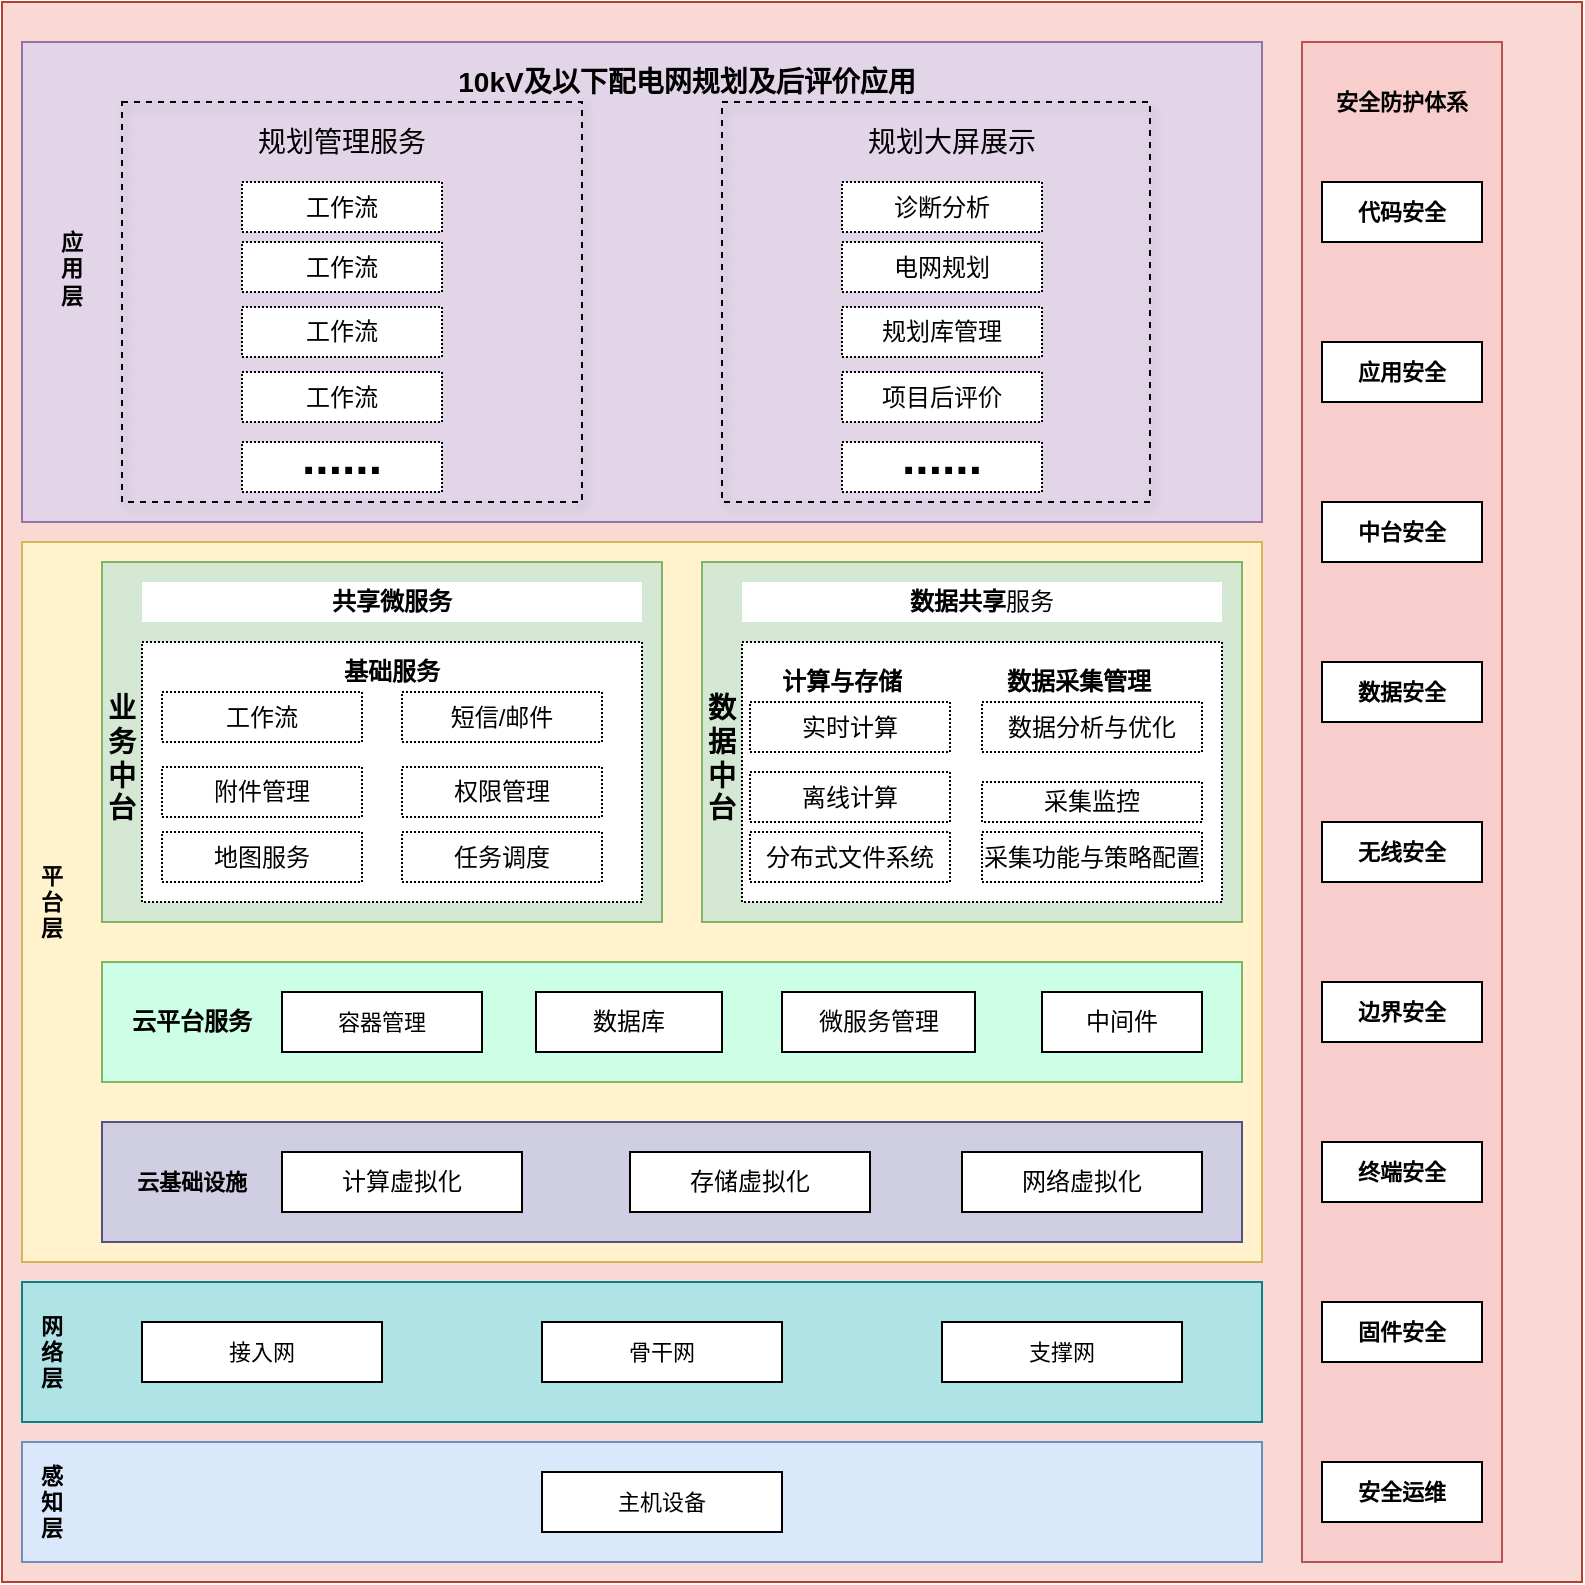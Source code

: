 <mxfile version="15.3.3" type="github">
  <diagram id="Sn4QyEJCFZzKYPF1E8XX" name="Page-1">
    <mxGraphModel dx="1102" dy="533" grid="1" gridSize="10" guides="1" tooltips="1" connect="1" arrows="1" fold="1" page="1" pageScale="1" pageWidth="827" pageHeight="1169" math="0" shadow="0">
      <root>
        <mxCell id="0" />
        <mxCell id="1" parent="0" />
        <mxCell id="DOfP-JRQUs06uI1W3-FC-1" value="" style="whiteSpace=wrap;html=1;aspect=fixed;hachureGap=4;pointerEvents=0;fillColor=#fad9d5;strokeColor=#ae4132;" parent="1" vertex="1">
          <mxGeometry x="40" y="40" width="790" height="790" as="geometry" />
        </mxCell>
        <mxCell id="DOfP-JRQUs06uI1W3-FC-3" value="" style="rounded=0;whiteSpace=wrap;html=1;hachureGap=4;pointerEvents=0;fillColor=#e1d5e7;strokeColor=#9673a6;" parent="1" vertex="1">
          <mxGeometry x="50" y="60" width="620" height="240" as="geometry" />
        </mxCell>
        <mxCell id="DOfP-JRQUs06uI1W3-FC-4" value="" style="rounded=0;whiteSpace=wrap;html=1;hachureGap=4;pointerEvents=0;fillColor=#fff2cc;strokeColor=#d6b656;" parent="1" vertex="1">
          <mxGeometry x="50" y="310" width="620" height="360" as="geometry" />
        </mxCell>
        <mxCell id="DOfP-JRQUs06uI1W3-FC-5" value="" style="rounded=0;whiteSpace=wrap;html=1;hachureGap=4;pointerEvents=0;fillColor=#b0e3e6;strokeColor=#0e8088;" parent="1" vertex="1">
          <mxGeometry x="50" y="680" width="620" height="70" as="geometry" />
        </mxCell>
        <mxCell id="DOfP-JRQUs06uI1W3-FC-6" value="" style="rounded=0;whiteSpace=wrap;html=1;hachureGap=4;pointerEvents=0;fillColor=#dae8fc;strokeColor=#6c8ebf;" parent="1" vertex="1">
          <mxGeometry x="50" y="760" width="620" height="60" as="geometry" />
        </mxCell>
        <mxCell id="DOfP-JRQUs06uI1W3-FC-8" value="" style="rounded=0;whiteSpace=wrap;html=1;hachureGap=4;pointerEvents=0;fillColor=#f8cecc;strokeColor=#b85450;" parent="1" vertex="1">
          <mxGeometry x="690" y="60" width="100" height="760" as="geometry" />
        </mxCell>
        <mxCell id="DOfP-JRQUs06uI1W3-FC-9" value="" style="rounded=0;whiteSpace=wrap;html=1;hachureGap=4;pointerEvents=0;fillColor=#d5e8d4;strokeColor=#82b366;" parent="1" vertex="1">
          <mxGeometry x="90" y="320" width="280" height="180" as="geometry" />
        </mxCell>
        <mxCell id="DOfP-JRQUs06uI1W3-FC-10" value="" style="rounded=0;whiteSpace=wrap;html=1;hachureGap=4;pointerEvents=0;fillColor=#d5e8d4;strokeColor=#82b366;" parent="1" vertex="1">
          <mxGeometry x="390" y="320" width="270" height="180" as="geometry" />
        </mxCell>
        <mxCell id="DOfP-JRQUs06uI1W3-FC-11" value="" style="rounded=0;whiteSpace=wrap;html=1;hachureGap=4;pointerEvents=0;fillColor=#CCFFE6;strokeColor=#82b366;" parent="1" vertex="1">
          <mxGeometry x="90" y="520" width="570" height="60" as="geometry" />
        </mxCell>
        <mxCell id="DOfP-JRQUs06uI1W3-FC-12" value="" style="rounded=0;whiteSpace=wrap;html=1;hachureGap=4;pointerEvents=0;fillColor=#d0cee2;strokeColor=#56517e;" parent="1" vertex="1">
          <mxGeometry x="90" y="600" width="570" height="60" as="geometry" />
        </mxCell>
        <mxCell id="DOfP-JRQUs06uI1W3-FC-13" value="安全防护体系" style="text;html=1;strokeColor=none;fillColor=none;align=center;verticalAlign=middle;whiteSpace=wrap;rounded=0;hachureGap=4;pointerEvents=0;fontSize=11;fontStyle=1" parent="1" vertex="1">
          <mxGeometry x="700" y="80" width="80" height="20" as="geometry" />
        </mxCell>
        <mxCell id="DOfP-JRQUs06uI1W3-FC-15" value="&lt;b&gt;代码安全&lt;/b&gt;" style="rounded=0;whiteSpace=wrap;html=1;hachureGap=4;pointerEvents=0;fontSize=11;" parent="1" vertex="1">
          <mxGeometry x="700" y="130" width="80" height="30" as="geometry" />
        </mxCell>
        <mxCell id="DOfP-JRQUs06uI1W3-FC-16" value="&lt;b&gt;应用安全&lt;/b&gt;" style="rounded=0;whiteSpace=wrap;html=1;hachureGap=4;pointerEvents=0;fontSize=11;" parent="1" vertex="1">
          <mxGeometry x="700" y="210" width="80" height="30" as="geometry" />
        </mxCell>
        <mxCell id="DOfP-JRQUs06uI1W3-FC-17" value="&lt;b&gt;中台安全&lt;/b&gt;" style="rounded=0;whiteSpace=wrap;html=1;hachureGap=4;pointerEvents=0;fontSize=11;" parent="1" vertex="1">
          <mxGeometry x="700" y="290" width="80" height="30" as="geometry" />
        </mxCell>
        <mxCell id="DOfP-JRQUs06uI1W3-FC-18" value="&lt;b&gt;数据安全&lt;/b&gt;" style="rounded=0;whiteSpace=wrap;html=1;hachureGap=4;pointerEvents=0;fontSize=11;" parent="1" vertex="1">
          <mxGeometry x="700" y="370" width="80" height="30" as="geometry" />
        </mxCell>
        <mxCell id="DOfP-JRQUs06uI1W3-FC-20" value="&lt;b&gt;无线安全&lt;/b&gt;" style="rounded=0;whiteSpace=wrap;html=1;hachureGap=4;pointerEvents=0;fontSize=11;" parent="1" vertex="1">
          <mxGeometry x="700" y="450" width="80" height="30" as="geometry" />
        </mxCell>
        <mxCell id="DOfP-JRQUs06uI1W3-FC-21" value="&lt;b&gt;边界安全&lt;/b&gt;" style="rounded=0;whiteSpace=wrap;html=1;hachureGap=4;pointerEvents=0;fontSize=11;" parent="1" vertex="1">
          <mxGeometry x="700" y="530" width="80" height="30" as="geometry" />
        </mxCell>
        <mxCell id="DOfP-JRQUs06uI1W3-FC-22" value="&lt;b&gt;终端安全&lt;/b&gt;" style="rounded=0;whiteSpace=wrap;html=1;hachureGap=4;pointerEvents=0;fontSize=11;" parent="1" vertex="1">
          <mxGeometry x="700" y="610" width="80" height="30" as="geometry" />
        </mxCell>
        <mxCell id="DOfP-JRQUs06uI1W3-FC-23" value="&lt;b&gt;固件安全&lt;/b&gt;" style="rounded=0;whiteSpace=wrap;html=1;hachureGap=4;pointerEvents=0;fontSize=11;" parent="1" vertex="1">
          <mxGeometry x="700" y="690" width="80" height="30" as="geometry" />
        </mxCell>
        <mxCell id="DOfP-JRQUs06uI1W3-FC-24" value="&lt;b&gt;安全运维&lt;/b&gt;" style="rounded=0;whiteSpace=wrap;html=1;hachureGap=4;pointerEvents=0;fontSize=11;" parent="1" vertex="1">
          <mxGeometry x="700" y="770" width="80" height="30" as="geometry" />
        </mxCell>
        <mxCell id="DOfP-JRQUs06uI1W3-FC-28" value="应&lt;br&gt;用&lt;br&gt;层&lt;br&gt;&lt;br&gt;" style="text;html=1;strokeColor=none;fillColor=none;align=center;verticalAlign=middle;whiteSpace=wrap;rounded=0;hachureGap=4;pointerEvents=0;fontSize=11;fontStyle=1" parent="1" vertex="1">
          <mxGeometry x="60" y="100" width="30" height="160" as="geometry" />
        </mxCell>
        <mxCell id="-LZOTVDOO-5ZrNgNkCKs-1" value="平&lt;br&gt;台&lt;br&gt;层" style="text;html=1;strokeColor=none;fillColor=none;align=center;verticalAlign=middle;whiteSpace=wrap;rounded=0;hachureGap=4;pointerEvents=0;fontSize=11;fontStyle=1" vertex="1" parent="1">
          <mxGeometry x="50" y="410" width="30" height="160" as="geometry" />
        </mxCell>
        <mxCell id="-LZOTVDOO-5ZrNgNkCKs-2" value="&lt;b&gt;网络层&lt;/b&gt;" style="text;html=1;strokeColor=none;fillColor=none;align=center;verticalAlign=middle;whiteSpace=wrap;rounded=0;hachureGap=4;pointerEvents=0;fontSize=11;" vertex="1" parent="1">
          <mxGeometry x="55" y="690" width="20" height="50" as="geometry" />
        </mxCell>
        <mxCell id="-LZOTVDOO-5ZrNgNkCKs-3" value="&lt;b&gt;感知层&lt;/b&gt;" style="text;html=1;strokeColor=none;fillColor=none;align=center;verticalAlign=middle;whiteSpace=wrap;rounded=0;hachureGap=4;pointerEvents=0;fontSize=11;" vertex="1" parent="1">
          <mxGeometry x="55" y="765" width="20" height="50" as="geometry" />
        </mxCell>
        <mxCell id="-LZOTVDOO-5ZrNgNkCKs-4" value="主机设备" style="rounded=0;whiteSpace=wrap;html=1;hachureGap=4;pointerEvents=0;fontSize=11;" vertex="1" parent="1">
          <mxGeometry x="310" y="775" width="120" height="30" as="geometry" />
        </mxCell>
        <mxCell id="-LZOTVDOO-5ZrNgNkCKs-5" value="接入网" style="rounded=0;whiteSpace=wrap;html=1;hachureGap=4;pointerEvents=0;fontSize=11;" vertex="1" parent="1">
          <mxGeometry x="110" y="700" width="120" height="30" as="geometry" />
        </mxCell>
        <mxCell id="-LZOTVDOO-5ZrNgNkCKs-6" value="骨干网" style="rounded=0;whiteSpace=wrap;html=1;hachureGap=4;pointerEvents=0;fontSize=11;" vertex="1" parent="1">
          <mxGeometry x="310" y="700" width="120" height="30" as="geometry" />
        </mxCell>
        <mxCell id="-LZOTVDOO-5ZrNgNkCKs-7" value="支撑网" style="rounded=0;whiteSpace=wrap;html=1;hachureGap=4;pointerEvents=0;fontSize=11;" vertex="1" parent="1">
          <mxGeometry x="510" y="700" width="120" height="30" as="geometry" />
        </mxCell>
        <mxCell id="-LZOTVDOO-5ZrNgNkCKs-8" value="容器管理" style="rounded=0;whiteSpace=wrap;html=1;hachureGap=4;pointerEvents=0;fontSize=11;" vertex="1" parent="1">
          <mxGeometry x="180" y="535" width="100" height="30" as="geometry" />
        </mxCell>
        <mxCell id="-LZOTVDOO-5ZrNgNkCKs-9" value="&lt;b&gt;&lt;font style=&quot;font-size: 12px&quot;&gt;云平台服务&lt;/font&gt;&lt;/b&gt;" style="text;html=1;strokeColor=none;fillColor=none;align=center;verticalAlign=middle;whiteSpace=wrap;rounded=0;hachureGap=4;pointerEvents=0;fontSize=12;" vertex="1" parent="1">
          <mxGeometry x="100" y="540" width="70" height="20" as="geometry" />
        </mxCell>
        <mxCell id="-LZOTVDOO-5ZrNgNkCKs-10" value="&lt;b&gt;云基础设施&lt;/b&gt;" style="text;html=1;strokeColor=none;fillColor=none;align=center;verticalAlign=middle;whiteSpace=wrap;rounded=0;hachureGap=4;pointerEvents=0;fontSize=11;" vertex="1" parent="1">
          <mxGeometry x="100" y="620" width="70" height="20" as="geometry" />
        </mxCell>
        <mxCell id="-LZOTVDOO-5ZrNgNkCKs-11" value="数据库" style="rounded=0;whiteSpace=wrap;html=1;hachureGap=4;pointerEvents=0;fontSize=12;" vertex="1" parent="1">
          <mxGeometry x="307" y="535" width="93" height="30" as="geometry" />
        </mxCell>
        <mxCell id="-LZOTVDOO-5ZrNgNkCKs-12" value="微服务管理" style="rounded=0;whiteSpace=wrap;html=1;hachureGap=4;pointerEvents=0;fontSize=12;" vertex="1" parent="1">
          <mxGeometry x="430" y="535" width="96.5" height="30" as="geometry" />
        </mxCell>
        <mxCell id="-LZOTVDOO-5ZrNgNkCKs-13" value="中间件" style="rounded=0;whiteSpace=wrap;html=1;hachureGap=4;pointerEvents=0;fontSize=12;" vertex="1" parent="1">
          <mxGeometry x="560" y="535" width="80" height="30" as="geometry" />
        </mxCell>
        <mxCell id="-LZOTVDOO-5ZrNgNkCKs-14" value="计算虚拟化" style="rounded=0;whiteSpace=wrap;html=1;hachureGap=4;pointerEvents=0;fontSize=12;" vertex="1" parent="1">
          <mxGeometry x="180" y="615" width="120" height="30" as="geometry" />
        </mxCell>
        <mxCell id="-LZOTVDOO-5ZrNgNkCKs-15" value="存储虚拟化" style="rounded=0;whiteSpace=wrap;html=1;hachureGap=4;pointerEvents=0;fontSize=12;" vertex="1" parent="1">
          <mxGeometry x="354" y="615" width="120" height="30" as="geometry" />
        </mxCell>
        <mxCell id="-LZOTVDOO-5ZrNgNkCKs-16" value="网络虚拟化" style="rounded=0;whiteSpace=wrap;html=1;hachureGap=4;pointerEvents=0;fontSize=12;" vertex="1" parent="1">
          <mxGeometry x="520" y="615" width="120" height="30" as="geometry" />
        </mxCell>
        <mxCell id="-LZOTVDOO-5ZrNgNkCKs-17" value="&lt;b&gt;共享微服务&lt;/b&gt;" style="rounded=0;whiteSpace=wrap;html=1;hachureGap=4;pointerEvents=0;fontSize=12;strokeColor=none;" vertex="1" parent="1">
          <mxGeometry x="110" y="330" width="250" height="20" as="geometry" />
        </mxCell>
        <mxCell id="-LZOTVDOO-5ZrNgNkCKs-18" value="&lt;b&gt;数据共享&lt;/b&gt;服务" style="rounded=0;whiteSpace=wrap;html=1;hachureGap=4;pointerEvents=0;fontSize=12;dashed=1;dashPattern=1 1;strokeColor=none;" vertex="1" parent="1">
          <mxGeometry x="410" y="330" width="240" height="20" as="geometry" />
        </mxCell>
        <mxCell id="-LZOTVDOO-5ZrNgNkCKs-19" value="&lt;span style=&quot;font-size: 14px&quot;&gt;&lt;b&gt;数&lt;br&gt;据&lt;br&gt;中&lt;br&gt;台&lt;/b&gt;&lt;/span&gt;" style="text;html=1;strokeColor=none;fillColor=none;align=center;verticalAlign=middle;whiteSpace=wrap;rounded=0;dashed=1;dashPattern=1 1;hachureGap=4;pointerEvents=0;fontSize=12;" vertex="1" parent="1">
          <mxGeometry x="380" y="370" width="40" height="95" as="geometry" />
        </mxCell>
        <mxCell id="-LZOTVDOO-5ZrNgNkCKs-20" value="&lt;font style=&quot;font-size: 14px&quot;&gt;&lt;b&gt;业&lt;br&gt;务&lt;/b&gt;&lt;br&gt;&lt;b&gt;中&lt;br&gt;台&lt;/b&gt;&lt;/font&gt;" style="text;html=1;strokeColor=none;fillColor=none;align=center;verticalAlign=middle;whiteSpace=wrap;rounded=0;dashed=1;dashPattern=1 1;hachureGap=4;pointerEvents=0;fontSize=12;" vertex="1" parent="1">
          <mxGeometry x="90" y="370" width="20" height="95" as="geometry" />
        </mxCell>
        <mxCell id="-LZOTVDOO-5ZrNgNkCKs-21" value="" style="rounded=0;whiteSpace=wrap;html=1;dashed=1;dashPattern=1 1;hachureGap=4;pointerEvents=0;fontSize=12;" vertex="1" parent="1">
          <mxGeometry x="110" y="360" width="250" height="130" as="geometry" />
        </mxCell>
        <mxCell id="-LZOTVDOO-5ZrNgNkCKs-24" value="" style="rounded=0;whiteSpace=wrap;html=1;dashed=1;dashPattern=1 1;hachureGap=4;pointerEvents=0;fontSize=12;" vertex="1" parent="1">
          <mxGeometry x="410" y="360" width="240" height="130" as="geometry" />
        </mxCell>
        <mxCell id="-LZOTVDOO-5ZrNgNkCKs-25" value="工作流" style="rounded=0;whiteSpace=wrap;html=1;dashed=1;dashPattern=1 1;hachureGap=4;pointerEvents=0;fontSize=12;" vertex="1" parent="1">
          <mxGeometry x="120" y="385" width="100" height="25" as="geometry" />
        </mxCell>
        <mxCell id="-LZOTVDOO-5ZrNgNkCKs-29" value="&lt;b&gt;基础服务&lt;/b&gt;" style="text;html=1;strokeColor=none;fillColor=none;align=center;verticalAlign=middle;whiteSpace=wrap;rounded=0;dashed=1;dashPattern=1 1;hachureGap=4;pointerEvents=0;fontSize=12;" vertex="1" parent="1">
          <mxGeometry x="180" y="365" width="110" height="20" as="geometry" />
        </mxCell>
        <mxCell id="-LZOTVDOO-5ZrNgNkCKs-37" value="短信/邮件" style="rounded=0;whiteSpace=wrap;html=1;dashed=1;dashPattern=1 1;hachureGap=4;pointerEvents=0;fontSize=12;" vertex="1" parent="1">
          <mxGeometry x="240" y="385" width="100" height="25" as="geometry" />
        </mxCell>
        <mxCell id="-LZOTVDOO-5ZrNgNkCKs-38" value="附件管理" style="rounded=0;whiteSpace=wrap;html=1;dashed=1;dashPattern=1 1;hachureGap=4;pointerEvents=0;fontSize=12;" vertex="1" parent="1">
          <mxGeometry x="120" y="422.5" width="100" height="25" as="geometry" />
        </mxCell>
        <mxCell id="-LZOTVDOO-5ZrNgNkCKs-39" value="地图服务" style="rounded=0;whiteSpace=wrap;html=1;dashed=1;dashPattern=1 1;hachureGap=4;pointerEvents=0;fontSize=12;" vertex="1" parent="1">
          <mxGeometry x="120" y="455" width="100" height="25" as="geometry" />
        </mxCell>
        <mxCell id="-LZOTVDOO-5ZrNgNkCKs-40" value="权限管理" style="rounded=0;whiteSpace=wrap;html=1;dashed=1;dashPattern=1 1;hachureGap=4;pointerEvents=0;fontSize=12;" vertex="1" parent="1">
          <mxGeometry x="240" y="422.5" width="100" height="25" as="geometry" />
        </mxCell>
        <mxCell id="-LZOTVDOO-5ZrNgNkCKs-41" value="任务调度" style="rounded=0;whiteSpace=wrap;html=1;dashed=1;dashPattern=1 1;hachureGap=4;pointerEvents=0;fontSize=12;" vertex="1" parent="1">
          <mxGeometry x="240" y="455" width="100" height="25" as="geometry" />
        </mxCell>
        <mxCell id="-LZOTVDOO-5ZrNgNkCKs-42" value="&lt;b&gt;计算与存储&lt;/b&gt;" style="text;html=1;strokeColor=none;fillColor=none;align=center;verticalAlign=middle;whiteSpace=wrap;rounded=0;shadow=1;dashed=1;dashPattern=1 1;hachureGap=4;pointerEvents=0;fontSize=12;" vertex="1" parent="1">
          <mxGeometry x="420" y="370" width="80" height="20" as="geometry" />
        </mxCell>
        <mxCell id="-LZOTVDOO-5ZrNgNkCKs-43" value="&lt;b&gt;数据采集管理&lt;/b&gt;" style="text;html=1;strokeColor=none;fillColor=none;align=center;verticalAlign=middle;whiteSpace=wrap;rounded=0;shadow=1;dashed=1;dashPattern=1 1;hachureGap=4;pointerEvents=0;fontSize=12;" vertex="1" parent="1">
          <mxGeometry x="527" y="370" width="103" height="20" as="geometry" />
        </mxCell>
        <mxCell id="-LZOTVDOO-5ZrNgNkCKs-44" value="实时计算" style="rounded=0;whiteSpace=wrap;html=1;dashed=1;dashPattern=1 1;hachureGap=4;pointerEvents=0;fontSize=12;" vertex="1" parent="1">
          <mxGeometry x="414" y="390" width="100" height="25" as="geometry" />
        </mxCell>
        <mxCell id="-LZOTVDOO-5ZrNgNkCKs-46" value="离线计算" style="rounded=0;whiteSpace=wrap;html=1;dashed=1;dashPattern=1 1;hachureGap=4;pointerEvents=0;fontSize=12;" vertex="1" parent="1">
          <mxGeometry x="414" y="425" width="100" height="25" as="geometry" />
        </mxCell>
        <mxCell id="-LZOTVDOO-5ZrNgNkCKs-47" value="分布式文件系统" style="rounded=0;whiteSpace=wrap;html=1;dashed=1;dashPattern=1 1;hachureGap=4;pointerEvents=0;fontSize=12;" vertex="1" parent="1">
          <mxGeometry x="414" y="455" width="100" height="25" as="geometry" />
        </mxCell>
        <mxCell id="-LZOTVDOO-5ZrNgNkCKs-48" value="数据分析与优化" style="rounded=0;whiteSpace=wrap;html=1;dashed=1;dashPattern=1 1;hachureGap=4;pointerEvents=0;fontSize=12;" vertex="1" parent="1">
          <mxGeometry x="530" y="390" width="110" height="25" as="geometry" />
        </mxCell>
        <mxCell id="-LZOTVDOO-5ZrNgNkCKs-49" value="采集监控" style="rounded=0;whiteSpace=wrap;html=1;dashed=1;dashPattern=1 1;hachureGap=4;pointerEvents=0;fontSize=12;" vertex="1" parent="1">
          <mxGeometry x="530" y="430" width="110" height="20" as="geometry" />
        </mxCell>
        <mxCell id="-LZOTVDOO-5ZrNgNkCKs-50" value="采集功能与策略配置" style="rounded=0;whiteSpace=wrap;html=1;dashed=1;dashPattern=1 1;hachureGap=4;pointerEvents=0;fontSize=12;" vertex="1" parent="1">
          <mxGeometry x="530" y="455" width="110" height="25" as="geometry" />
        </mxCell>
        <mxCell id="-LZOTVDOO-5ZrNgNkCKs-51" value="10kV及以下配电网规划及后评价应用" style="text;html=1;strokeColor=none;fillColor=none;align=center;verticalAlign=middle;whiteSpace=wrap;rounded=0;shadow=1;dashed=1;dashPattern=1 1;hachureGap=4;pointerEvents=0;fontSize=14;fontStyle=1" vertex="1" parent="1">
          <mxGeometry x="255" y="60" width="255" height="40" as="geometry" />
        </mxCell>
        <mxCell id="-LZOTVDOO-5ZrNgNkCKs-52" value="" style="rounded=0;whiteSpace=wrap;html=1;shadow=1;dashed=1;hachureGap=4;pointerEvents=0;fontSize=14;fillColor=none;" vertex="1" parent="1">
          <mxGeometry x="100" y="90" width="230" height="200" as="geometry" />
        </mxCell>
        <mxCell id="-LZOTVDOO-5ZrNgNkCKs-53" value="" style="rounded=0;whiteSpace=wrap;html=1;shadow=1;dashed=1;hachureGap=4;pointerEvents=0;fontSize=14;fillColor=none;" vertex="1" parent="1">
          <mxGeometry x="400" y="90" width="214" height="200" as="geometry" />
        </mxCell>
        <mxCell id="-LZOTVDOO-5ZrNgNkCKs-54" value="规划管理服务" style="text;html=1;strokeColor=none;fillColor=none;align=center;verticalAlign=middle;whiteSpace=wrap;rounded=0;shadow=1;dashed=1;hachureGap=4;pointerEvents=0;fontSize=14;" vertex="1" parent="1">
          <mxGeometry x="160" y="100" width="100" height="20" as="geometry" />
        </mxCell>
        <mxCell id="-LZOTVDOO-5ZrNgNkCKs-56" value="规划大屏展示" style="text;html=1;strokeColor=none;fillColor=none;align=center;verticalAlign=middle;whiteSpace=wrap;rounded=0;shadow=1;dashed=1;hachureGap=4;pointerEvents=0;fontSize=14;" vertex="1" parent="1">
          <mxGeometry x="460" y="100" width="110" height="20" as="geometry" />
        </mxCell>
        <mxCell id="-LZOTVDOO-5ZrNgNkCKs-58" value="工作流" style="rounded=0;whiteSpace=wrap;html=1;dashed=1;dashPattern=1 1;hachureGap=4;pointerEvents=0;fontSize=12;" vertex="1" parent="1">
          <mxGeometry x="160" y="130" width="100" height="25" as="geometry" />
        </mxCell>
        <mxCell id="-LZOTVDOO-5ZrNgNkCKs-59" value="工作流" style="rounded=0;whiteSpace=wrap;html=1;dashed=1;dashPattern=1 1;hachureGap=4;pointerEvents=0;fontSize=12;" vertex="1" parent="1">
          <mxGeometry x="160" y="160" width="100" height="25" as="geometry" />
        </mxCell>
        <mxCell id="-LZOTVDOO-5ZrNgNkCKs-60" value="工作流" style="rounded=0;whiteSpace=wrap;html=1;dashed=1;dashPattern=1 1;hachureGap=4;pointerEvents=0;fontSize=12;" vertex="1" parent="1">
          <mxGeometry x="160" y="192.5" width="100" height="25" as="geometry" />
        </mxCell>
        <mxCell id="-LZOTVDOO-5ZrNgNkCKs-61" value="工作流" style="rounded=0;whiteSpace=wrap;html=1;dashed=1;dashPattern=1 1;hachureGap=4;pointerEvents=0;fontSize=12;" vertex="1" parent="1">
          <mxGeometry x="160" y="225" width="100" height="25" as="geometry" />
        </mxCell>
        <mxCell id="-LZOTVDOO-5ZrNgNkCKs-62" value="诊断分析" style="rounded=0;whiteSpace=wrap;html=1;dashed=1;dashPattern=1 1;hachureGap=4;pointerEvents=0;fontSize=12;" vertex="1" parent="1">
          <mxGeometry x="460" y="130" width="100" height="25" as="geometry" />
        </mxCell>
        <mxCell id="-LZOTVDOO-5ZrNgNkCKs-63" value="电网规划" style="rounded=0;whiteSpace=wrap;html=1;dashed=1;dashPattern=1 1;hachureGap=4;pointerEvents=0;fontSize=12;" vertex="1" parent="1">
          <mxGeometry x="460" y="160" width="100" height="25" as="geometry" />
        </mxCell>
        <mxCell id="-LZOTVDOO-5ZrNgNkCKs-64" value="规划库管理" style="rounded=0;whiteSpace=wrap;html=1;dashed=1;dashPattern=1 1;hachureGap=4;pointerEvents=0;fontSize=12;" vertex="1" parent="1">
          <mxGeometry x="460" y="192.5" width="100" height="25" as="geometry" />
        </mxCell>
        <mxCell id="-LZOTVDOO-5ZrNgNkCKs-65" value="项目后评价" style="rounded=0;whiteSpace=wrap;html=1;dashed=1;dashPattern=1 1;hachureGap=4;pointerEvents=0;fontSize=12;" vertex="1" parent="1">
          <mxGeometry x="460" y="225" width="100" height="25" as="geometry" />
        </mxCell>
        <mxCell id="-LZOTVDOO-5ZrNgNkCKs-66" value="&lt;font style=&quot;font-size: 24px&quot;&gt;&lt;b&gt;......&lt;/b&gt;&lt;/font&gt;" style="rounded=0;whiteSpace=wrap;html=1;dashed=1;dashPattern=1 1;hachureGap=4;pointerEvents=0;fontSize=12;verticalAlign=bottom;" vertex="1" parent="1">
          <mxGeometry x="460" y="260" width="100" height="25" as="geometry" />
        </mxCell>
        <mxCell id="-LZOTVDOO-5ZrNgNkCKs-67" value="&lt;font style=&quot;font-size: 24px&quot;&gt;&lt;b&gt;......&lt;/b&gt;&lt;/font&gt;" style="rounded=0;whiteSpace=wrap;html=1;dashed=1;dashPattern=1 1;hachureGap=4;pointerEvents=0;fontSize=12;verticalAlign=bottom;" vertex="1" parent="1">
          <mxGeometry x="160" y="260" width="100" height="25" as="geometry" />
        </mxCell>
      </root>
    </mxGraphModel>
  </diagram>
</mxfile>
